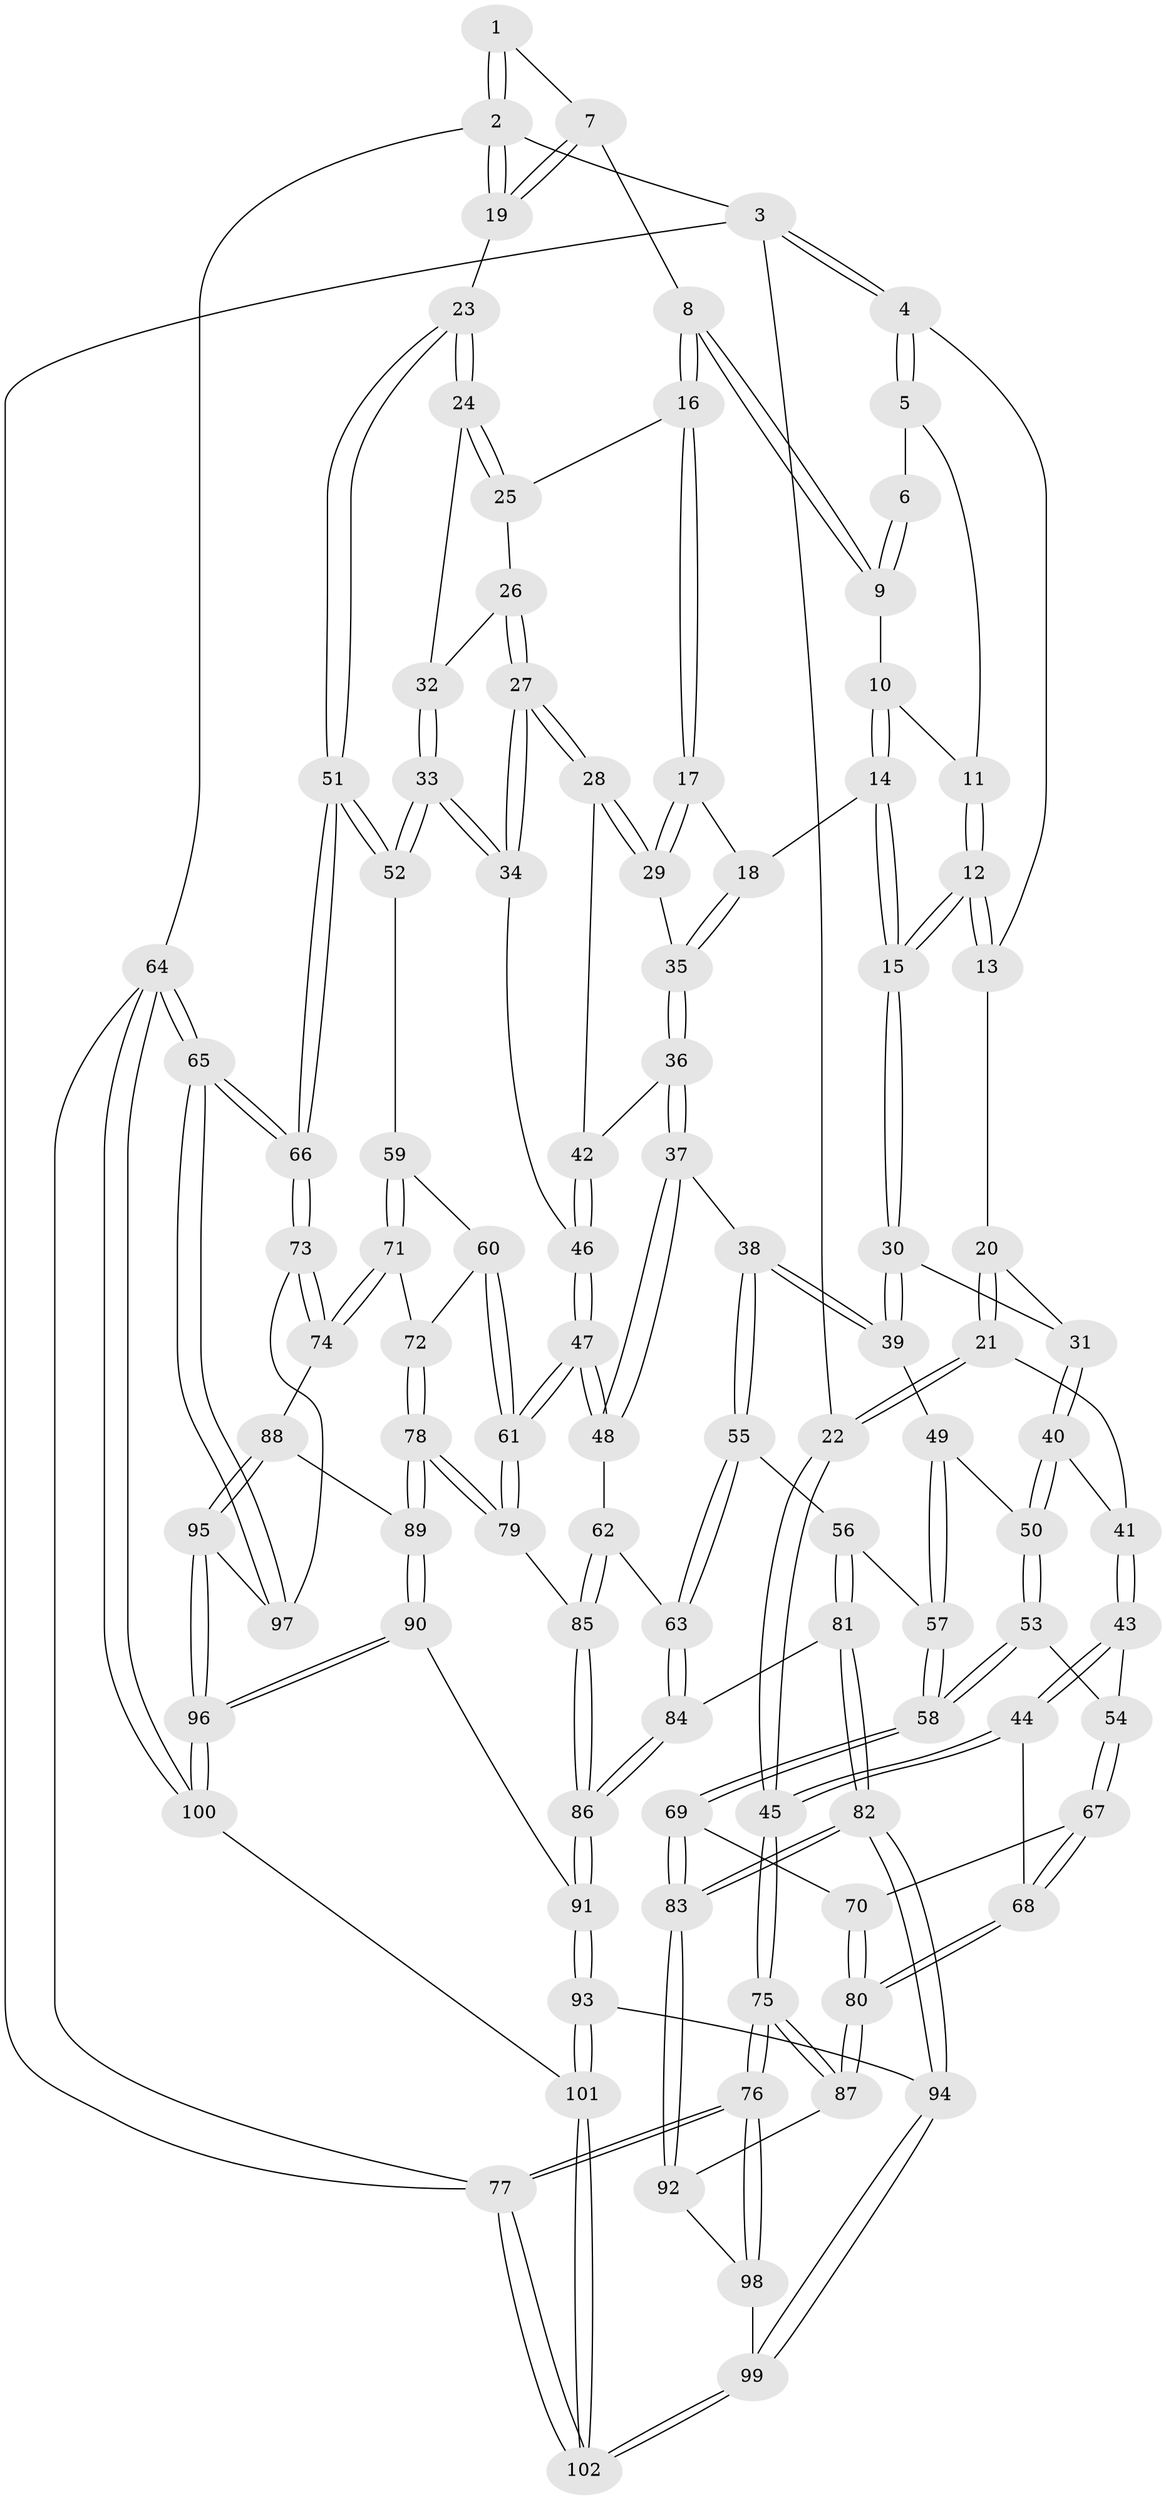 // coarse degree distribution, {4: 0.26666666666666666, 5: 0.26666666666666666, 3: 0.26666666666666666, 1: 0.03333333333333333, 7: 0.03333333333333333, 6: 0.06666666666666667, 10: 0.03333333333333333, 8: 0.03333333333333333}
// Generated by graph-tools (version 1.1) at 2025/07/03/04/25 22:07:03]
// undirected, 102 vertices, 252 edges
graph export_dot {
graph [start="1"]
  node [color=gray90,style=filled];
  1 [pos="+0.8697218184140358+0"];
  2 [pos="+1+0"];
  3 [pos="+0+0"];
  4 [pos="+0.27029457409157087+0"];
  5 [pos="+0.380276884000944+0"];
  6 [pos="+0.6712911026795362+0"];
  7 [pos="+0.8306790609531389+0.1628749367826035"];
  8 [pos="+0.8152481375867601+0.17812925503330873"];
  9 [pos="+0.7290845660419824+0.12494511533426005"];
  10 [pos="+0.6641594053594533+0.15273090582150942"];
  11 [pos="+0.5492341173834041+0.09954249360418214"];
  12 [pos="+0.4856162267166116+0.27403374659109897"];
  13 [pos="+0.3087888545799017+0.13007553672378236"];
  14 [pos="+0.5482325260785904+0.3040906525275901"];
  15 [pos="+0.5107724346987473+0.3068073926342584"];
  16 [pos="+0.8207458459979967+0.196451247447945"];
  17 [pos="+0.7697432919421481+0.2918520982575337"];
  18 [pos="+0.5524233446172792+0.3063729978543673"];
  19 [pos="+1+0"];
  20 [pos="+0.24421365312202398+0.24915984950281392"];
  21 [pos="+0.08167322553675199+0.32168937473130566"];
  22 [pos="+0+0.14185396417112206"];
  23 [pos="+1+0.28243942908819775"];
  24 [pos="+1+0.28679525816552753"];
  25 [pos="+0.8925843669695435+0.24607328037621912"];
  26 [pos="+0.899183819157059+0.36445744727670076"];
  27 [pos="+0.8356365093230698+0.45606720493392655"];
  28 [pos="+0.7800855787042499+0.3978247451596906"];
  29 [pos="+0.7676588594666242+0.374928230198718"];
  30 [pos="+0.45268608123047005+0.4087958872239702"];
  31 [pos="+0.2912951602005214+0.3678806197688217"];
  32 [pos="+0.9866493919487743+0.37869637319529653"];
  33 [pos="+0.8951327139403117+0.5236855182491277"];
  34 [pos="+0.8425531437635618+0.481510979957507"];
  35 [pos="+0.6316416050916538+0.388511001929671"];
  36 [pos="+0.6391029048603178+0.4350639969639923"];
  37 [pos="+0.5851375910091408+0.544636432732392"];
  38 [pos="+0.5179088342719264+0.5312137854252256"];
  39 [pos="+0.4527408856045074+0.45976877801550414"];
  40 [pos="+0.22289270232649092+0.484407121413249"];
  41 [pos="+0.08632204558475041+0.3361748050827503"];
  42 [pos="+0.6881132049697192+0.4587210791361904"];
  43 [pos="+0.04679760450658314+0.5295539282299038"];
  44 [pos="+0+0.5826955390540783"];
  45 [pos="+0+0.588209424866109"];
  46 [pos="+0.7243732041805179+0.5426934602634845"];
  47 [pos="+0.6657607966353802+0.6111880325128703"];
  48 [pos="+0.6626453519614738+0.6099042827781714"];
  49 [pos="+0.36587437484546703+0.5214674421843765"];
  50 [pos="+0.22439678123785486+0.503233666895593"];
  51 [pos="+1+0.5645989702666961"];
  52 [pos="+0.9013515005208255+0.5315560525386696"];
  53 [pos="+0.19695286701389217+0.5451774290762271"];
  54 [pos="+0.18763712228873403+0.5513610513294284"];
  55 [pos="+0.4735400257852639+0.634592884421764"];
  56 [pos="+0.40058378548270884+0.6555837921645139"];
  57 [pos="+0.3660180534096595+0.640423521668831"];
  58 [pos="+0.31888498436129176+0.6610452285794555"];
  59 [pos="+0.8870143744596627+0.5796346396579841"];
  60 [pos="+0.75109380183975+0.6244048931671927"];
  61 [pos="+0.6693752332815189+0.6179996623355879"];
  62 [pos="+0.5427204255627431+0.6787666791064567"];
  63 [pos="+0.5118029712017113+0.6831451179034554"];
  64 [pos="+1+1"];
  65 [pos="+1+1"];
  66 [pos="+1+0.7697279024663826"];
  67 [pos="+0.18426388920700326+0.5652226692381711"];
  68 [pos="+0.06827356454865037+0.6741475030603632"];
  69 [pos="+0.27985947021604496+0.730982175660436"];
  70 [pos="+0.1856787031277765+0.664786043107075"];
  71 [pos="+0.8800366889541669+0.6704902765030731"];
  72 [pos="+0.8331881847071863+0.6698986516711452"];
  73 [pos="+0.9528361290451827+0.7786913566676903"];
  74 [pos="+0.9191424436953972+0.7664774536652004"];
  75 [pos="+0+0.8109069868648113"];
  76 [pos="+0+1"];
  77 [pos="+0+1"];
  78 [pos="+0.6992790506526844+0.7234354897299664"];
  79 [pos="+0.6779529726650632+0.6654880106541211"];
  80 [pos="+0.10794825624296014+0.7392223129831389"];
  81 [pos="+0.42289798630837394+0.762251479584785"];
  82 [pos="+0.2998933572546318+0.8637716212228816"];
  83 [pos="+0.2809795515713367+0.8396641570507618"];
  84 [pos="+0.4958521266798427+0.7659116678444023"];
  85 [pos="+0.5766662437637211+0.7232704785649986"];
  86 [pos="+0.5501908348645629+0.8181139382854268"];
  87 [pos="+0.10660439615103269+0.7867445635551393"];
  88 [pos="+0.8599303564051305+0.7905098379043398"];
  89 [pos="+0.7049036016000848+0.7726888109648878"];
  90 [pos="+0.6635686049377367+0.8346160167405738"];
  91 [pos="+0.5719850270480483+0.8517981687863698"];
  92 [pos="+0.1112599205829791+0.7919928805429793"];
  93 [pos="+0.5625379476317427+0.8655812230046495"];
  94 [pos="+0.3014061249984542+0.870614101153283"];
  95 [pos="+0.7864523086088189+0.9858473011373018"];
  96 [pos="+0.7745524628454605+0.9986976020315508"];
  97 [pos="+0.9175789576174019+0.9239440050979075"];
  98 [pos="+0.08640750199726177+0.8910798277445725"];
  99 [pos="+0.29024917851492876+1"];
  100 [pos="+0.7511844101264098+1"];
  101 [pos="+0.47883326249544833+1"];
  102 [pos="+0.30650278716227164+1"];
  1 -- 2;
  1 -- 2;
  1 -- 7;
  2 -- 3;
  2 -- 19;
  2 -- 19;
  2 -- 64;
  3 -- 4;
  3 -- 4;
  3 -- 22;
  3 -- 77;
  4 -- 5;
  4 -- 5;
  4 -- 13;
  5 -- 6;
  5 -- 11;
  6 -- 9;
  6 -- 9;
  7 -- 8;
  7 -- 19;
  7 -- 19;
  8 -- 9;
  8 -- 9;
  8 -- 16;
  8 -- 16;
  9 -- 10;
  10 -- 11;
  10 -- 14;
  10 -- 14;
  11 -- 12;
  11 -- 12;
  12 -- 13;
  12 -- 13;
  12 -- 15;
  12 -- 15;
  13 -- 20;
  14 -- 15;
  14 -- 15;
  14 -- 18;
  15 -- 30;
  15 -- 30;
  16 -- 17;
  16 -- 17;
  16 -- 25;
  17 -- 18;
  17 -- 29;
  17 -- 29;
  18 -- 35;
  18 -- 35;
  19 -- 23;
  20 -- 21;
  20 -- 21;
  20 -- 31;
  21 -- 22;
  21 -- 22;
  21 -- 41;
  22 -- 45;
  22 -- 45;
  23 -- 24;
  23 -- 24;
  23 -- 51;
  23 -- 51;
  24 -- 25;
  24 -- 25;
  24 -- 32;
  25 -- 26;
  26 -- 27;
  26 -- 27;
  26 -- 32;
  27 -- 28;
  27 -- 28;
  27 -- 34;
  27 -- 34;
  28 -- 29;
  28 -- 29;
  28 -- 42;
  29 -- 35;
  30 -- 31;
  30 -- 39;
  30 -- 39;
  31 -- 40;
  31 -- 40;
  32 -- 33;
  32 -- 33;
  33 -- 34;
  33 -- 34;
  33 -- 52;
  33 -- 52;
  34 -- 46;
  35 -- 36;
  35 -- 36;
  36 -- 37;
  36 -- 37;
  36 -- 42;
  37 -- 38;
  37 -- 48;
  37 -- 48;
  38 -- 39;
  38 -- 39;
  38 -- 55;
  38 -- 55;
  39 -- 49;
  40 -- 41;
  40 -- 50;
  40 -- 50;
  41 -- 43;
  41 -- 43;
  42 -- 46;
  42 -- 46;
  43 -- 44;
  43 -- 44;
  43 -- 54;
  44 -- 45;
  44 -- 45;
  44 -- 68;
  45 -- 75;
  45 -- 75;
  46 -- 47;
  46 -- 47;
  47 -- 48;
  47 -- 48;
  47 -- 61;
  47 -- 61;
  48 -- 62;
  49 -- 50;
  49 -- 57;
  49 -- 57;
  50 -- 53;
  50 -- 53;
  51 -- 52;
  51 -- 52;
  51 -- 66;
  51 -- 66;
  52 -- 59;
  53 -- 54;
  53 -- 58;
  53 -- 58;
  54 -- 67;
  54 -- 67;
  55 -- 56;
  55 -- 63;
  55 -- 63;
  56 -- 57;
  56 -- 81;
  56 -- 81;
  57 -- 58;
  57 -- 58;
  58 -- 69;
  58 -- 69;
  59 -- 60;
  59 -- 71;
  59 -- 71;
  60 -- 61;
  60 -- 61;
  60 -- 72;
  61 -- 79;
  61 -- 79;
  62 -- 63;
  62 -- 85;
  62 -- 85;
  63 -- 84;
  63 -- 84;
  64 -- 65;
  64 -- 65;
  64 -- 100;
  64 -- 100;
  64 -- 77;
  65 -- 66;
  65 -- 66;
  65 -- 97;
  65 -- 97;
  66 -- 73;
  66 -- 73;
  67 -- 68;
  67 -- 68;
  67 -- 70;
  68 -- 80;
  68 -- 80;
  69 -- 70;
  69 -- 83;
  69 -- 83;
  70 -- 80;
  70 -- 80;
  71 -- 72;
  71 -- 74;
  71 -- 74;
  72 -- 78;
  72 -- 78;
  73 -- 74;
  73 -- 74;
  73 -- 97;
  74 -- 88;
  75 -- 76;
  75 -- 76;
  75 -- 87;
  75 -- 87;
  76 -- 77;
  76 -- 77;
  76 -- 98;
  76 -- 98;
  77 -- 102;
  77 -- 102;
  78 -- 79;
  78 -- 79;
  78 -- 89;
  78 -- 89;
  79 -- 85;
  80 -- 87;
  80 -- 87;
  81 -- 82;
  81 -- 82;
  81 -- 84;
  82 -- 83;
  82 -- 83;
  82 -- 94;
  82 -- 94;
  83 -- 92;
  83 -- 92;
  84 -- 86;
  84 -- 86;
  85 -- 86;
  85 -- 86;
  86 -- 91;
  86 -- 91;
  87 -- 92;
  88 -- 89;
  88 -- 95;
  88 -- 95;
  89 -- 90;
  89 -- 90;
  90 -- 91;
  90 -- 96;
  90 -- 96;
  91 -- 93;
  91 -- 93;
  92 -- 98;
  93 -- 94;
  93 -- 101;
  93 -- 101;
  94 -- 99;
  94 -- 99;
  95 -- 96;
  95 -- 96;
  95 -- 97;
  96 -- 100;
  96 -- 100;
  98 -- 99;
  99 -- 102;
  99 -- 102;
  100 -- 101;
  101 -- 102;
  101 -- 102;
}
